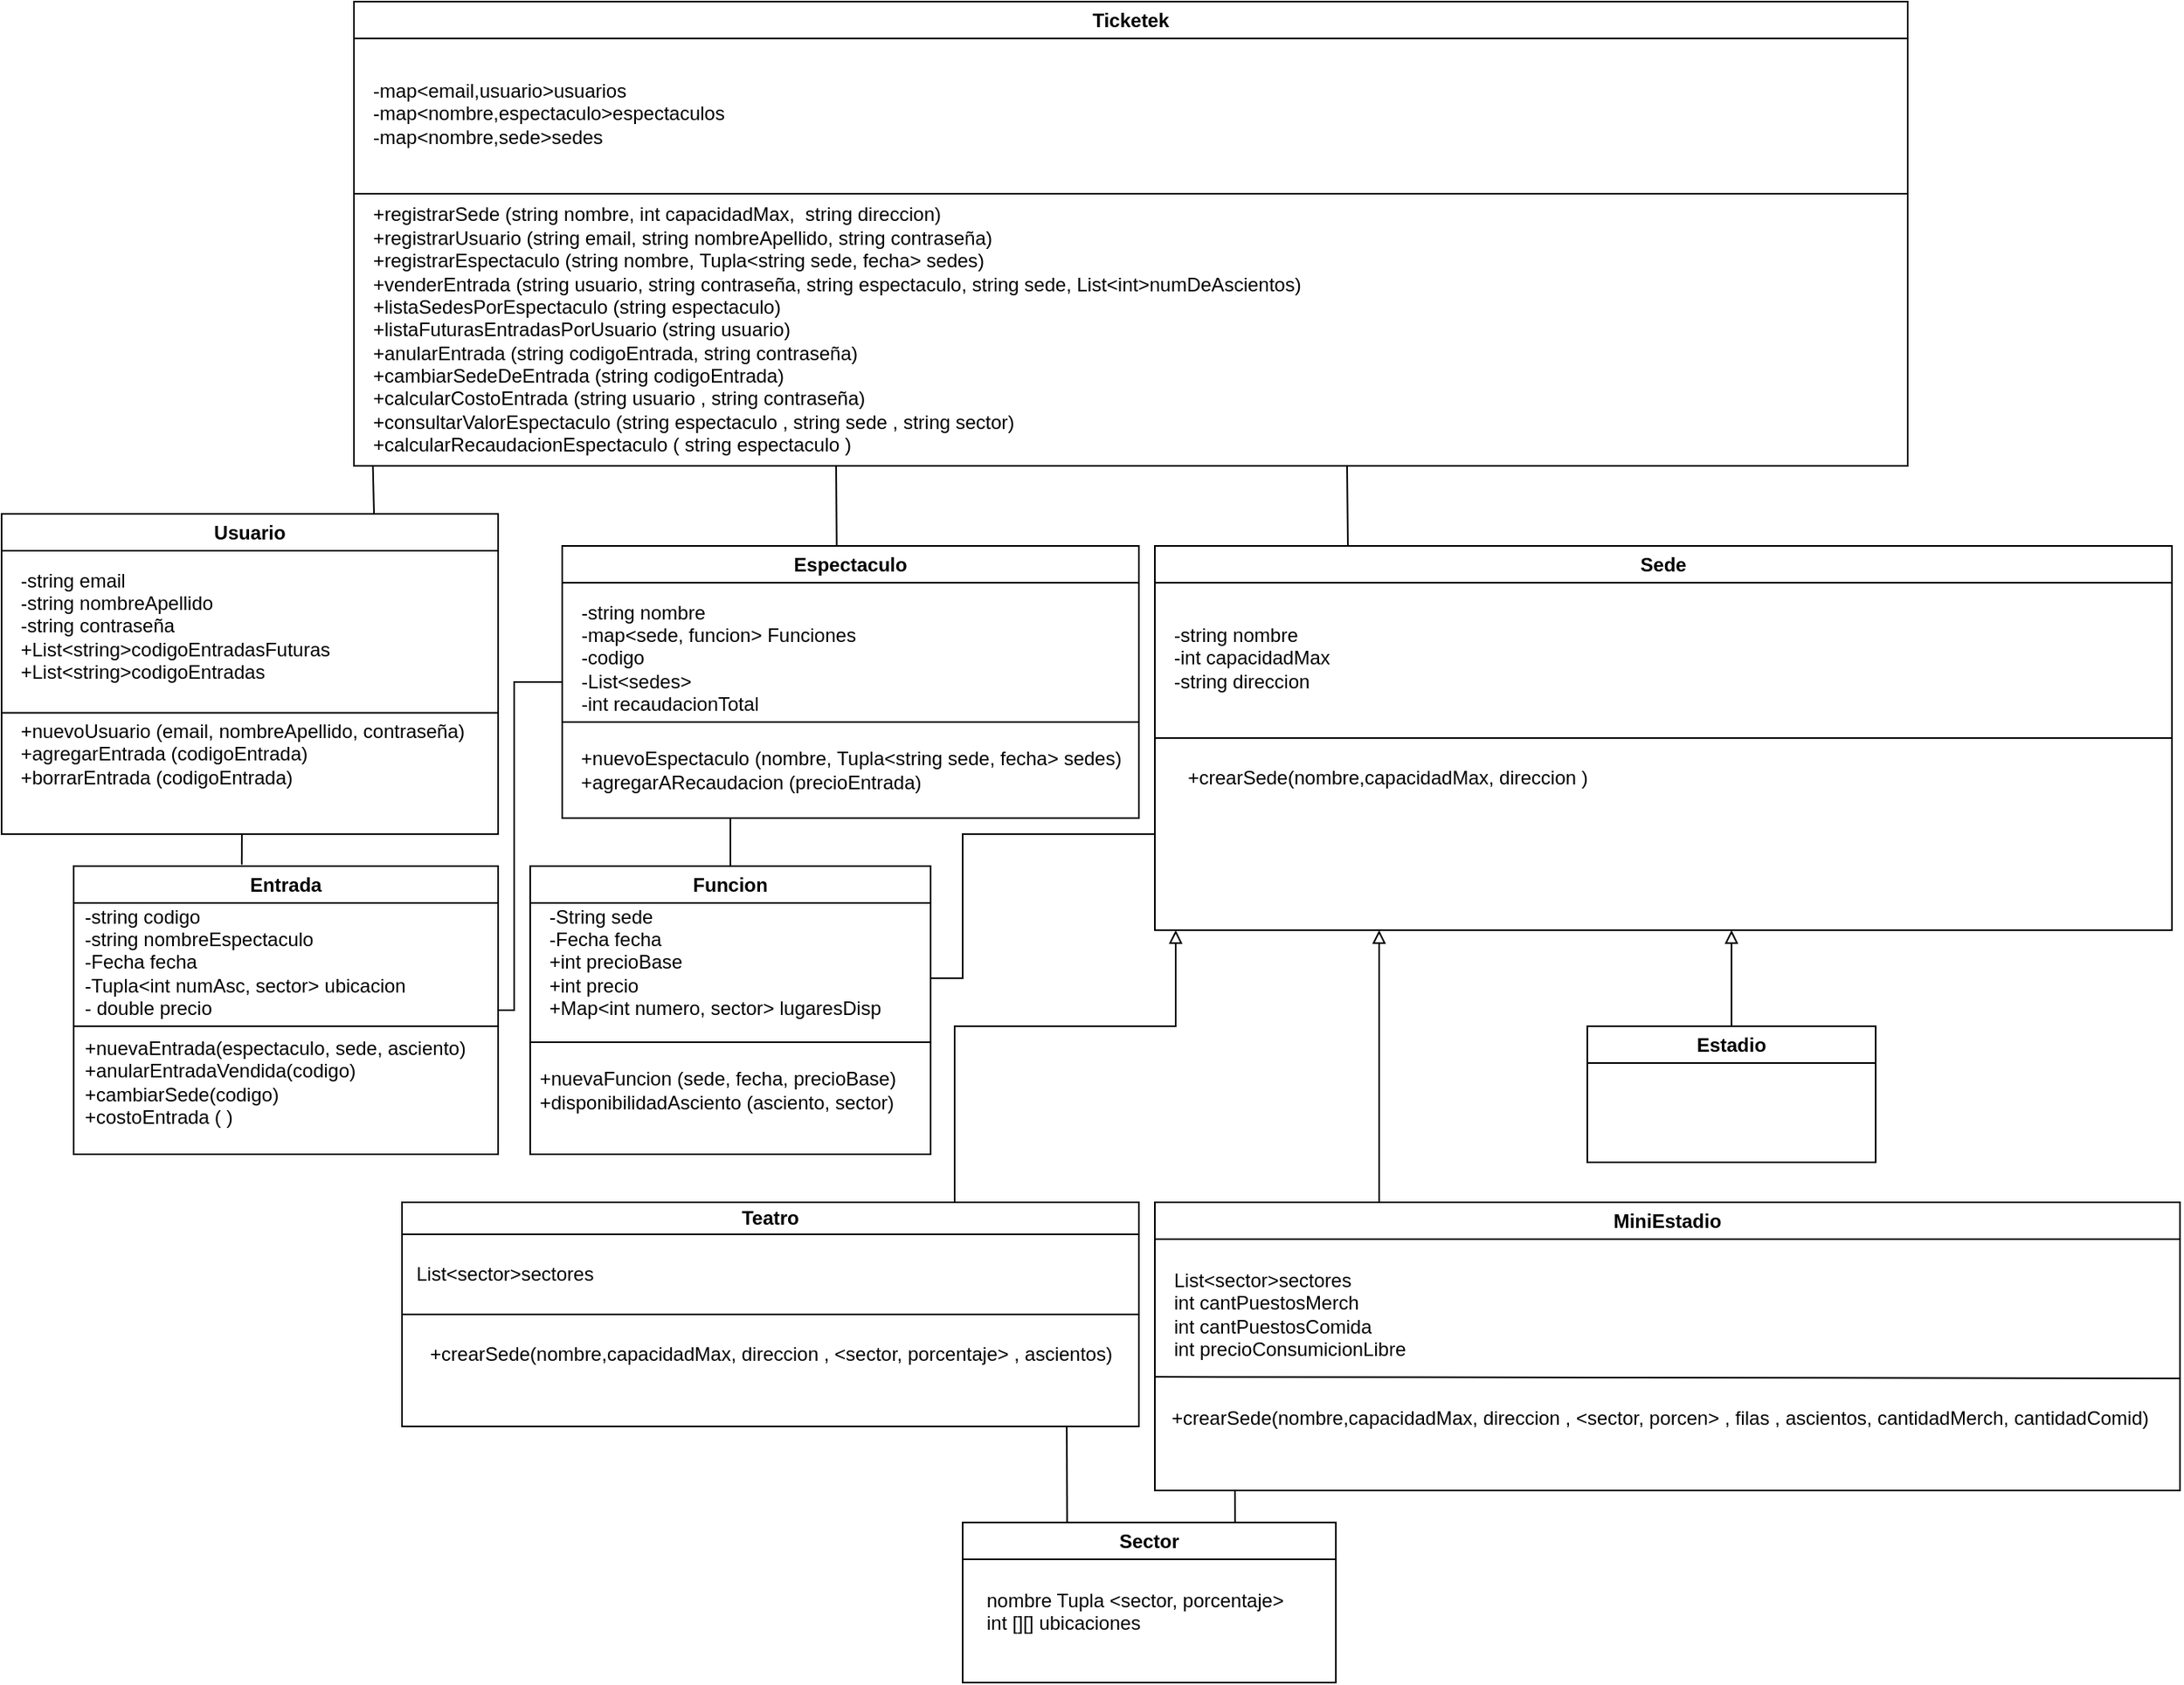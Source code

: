 <mxfile version="26.2.14">
  <diagram name="Página-1" id="BGD62SCd4SlIzhXcsPhD">
    <mxGraphModel dx="2727" dy="1893" grid="1" gridSize="10" guides="1" tooltips="1" connect="1" arrows="1" fold="1" page="1" pageScale="1" pageWidth="827" pageHeight="1169" background="#FFFFFF" math="0" shadow="0">
      <root>
        <mxCell id="0" />
        <mxCell id="1" parent="0" />
        <mxCell id="c-k_OdhlWmI5xw33POUm-2" value="Usuario" style="swimlane;whiteSpace=wrap;html=1;fillStyle=auto;rounded=0;glass=0;shadow=0;swimlaneLine=1;fontSize=12;" parent="1" vertex="1">
          <mxGeometry x="-170" y="-840" width="310" height="200" as="geometry" />
        </mxCell>
        <mxCell id="c-k_OdhlWmI5xw33POUm-3" value="&lt;font&gt;-string email&lt;/font&gt;&lt;div&gt;&lt;font&gt;-string nombreApellido&lt;/font&gt;&lt;/div&gt;&lt;div&gt;&lt;font&gt;&lt;span style=&quot;background-color: transparent; color: light-dark(rgb(0, 0, 0), rgb(255, 255, 255));&quot;&gt;-string&amp;nbsp;&lt;/span&gt;contraseña&lt;/font&gt;&lt;/div&gt;&lt;div&gt;&lt;span style=&quot;background-color: transparent; color: light-dark(rgb(0, 0, 0), rgb(255, 255, 255));&quot;&gt;+List&lt;/span&gt;&lt;span style=&quot;background-color: transparent; color: light-dark(rgb(0, 0, 0), rgb(255, 255, 255));&quot;&gt;&amp;lt;string&lt;/span&gt;&lt;span style=&quot;background-color: transparent; color: light-dark(rgb(0, 0, 0), rgb(255, 255, 255));&quot;&gt;&amp;gt;codigoEntradasFuturas&lt;/span&gt;&lt;/div&gt;&lt;div&gt;&lt;font&gt;+List&lt;span style=&quot;color: light-dark(rgb(0, 0, 0), rgb(255, 255, 255)); background-color: transparent;&quot;&gt;&amp;lt;&lt;/span&gt;string&lt;span style=&quot;color: light-dark(rgb(0, 0, 0), rgb(255, 255, 255)); background-color: transparent;&quot;&gt;&amp;gt;codigoEntradas&lt;/span&gt;&lt;span style=&quot;color: light-dark(rgb(0, 0, 0), rgb(255, 255, 255)); background-color: transparent;&quot;&gt;&lt;/span&gt;&lt;/font&gt;&lt;/div&gt;" style="text;html=1;align=left;verticalAlign=middle;resizable=0;points=[];autosize=1;strokeColor=none;fillColor=none;fontSize=12;" parent="c-k_OdhlWmI5xw33POUm-2" vertex="1">
          <mxGeometry x="10" y="25" width="220" height="90" as="geometry" />
        </mxCell>
        <mxCell id="gz3MEblSSOQ2FDono_MR-8" value="" style="endArrow=none;html=1;rounded=0;fontSize=12;" parent="c-k_OdhlWmI5xw33POUm-2" edge="1">
          <mxGeometry width="50" height="50" relative="1" as="geometry">
            <mxPoint y="124.31" as="sourcePoint" />
            <mxPoint x="310" y="124.31" as="targetPoint" />
          </mxGeometry>
        </mxCell>
        <mxCell id="gz3MEblSSOQ2FDono_MR-6" value="&lt;span&gt;+nuevoUsuario (email, nombreApellido, contraseña)&lt;/span&gt;&lt;div&gt;&lt;span&gt;+agregarEntrada (codigoEntrada)&lt;/span&gt;&lt;/div&gt;&lt;div&gt;+borrarEntrada (codigoEntrada)&lt;span&gt;&lt;/span&gt;&lt;/div&gt;" style="text;html=1;align=left;verticalAlign=middle;resizable=0;points=[];autosize=1;strokeColor=none;fillColor=none;fontSize=12;" parent="c-k_OdhlWmI5xw33POUm-2" vertex="1">
          <mxGeometry x="10" y="120" width="300" height="60" as="geometry" />
        </mxCell>
        <mxCell id="c-k_OdhlWmI5xw33POUm-10" value="Ticketek" style="swimlane;whiteSpace=wrap;html=1;fillStyle=auto;rounded=0;glass=0;shadow=0;swimlaneLine=1;fontSize=12;" parent="1" vertex="1">
          <mxGeometry x="50" y="-1160" width="970" height="290" as="geometry" />
        </mxCell>
        <mxCell id="c-k_OdhlWmI5xw33POUm-11" value="&lt;div&gt;&lt;span&gt;-map&amp;lt;email,usuario&amp;gt;usuarios&lt;/span&gt;&lt;/div&gt;&lt;div&gt;&lt;span&gt;-map&amp;lt;nombre,espectaculo&amp;gt;espectaculos&lt;/span&gt;&lt;/div&gt;&lt;div&gt;&lt;span&gt;-map&amp;lt;nombre,sede&amp;gt;sedes&lt;/span&gt;&lt;/div&gt;" style="text;html=1;align=left;verticalAlign=middle;resizable=0;points=[];autosize=1;strokeColor=none;fillColor=none;fontSize=12;" parent="c-k_OdhlWmI5xw33POUm-10" vertex="1">
          <mxGeometry x="10" y="40" width="240" height="60" as="geometry" />
        </mxCell>
        <mxCell id="c-k_OdhlWmI5xw33POUm-60" value="" style="endArrow=none;html=1;rounded=0;exitX=0;exitY=0.5;exitDx=0;exitDy=0;fontSize=12;" parent="c-k_OdhlWmI5xw33POUm-10" edge="1">
          <mxGeometry width="50" height="50" relative="1" as="geometry">
            <mxPoint y="120" as="sourcePoint" />
            <mxPoint x="970" y="120" as="targetPoint" />
          </mxGeometry>
        </mxCell>
        <mxCell id="c-k_OdhlWmI5xw33POUm-61" value="&lt;font&gt;+registrarSede (string nombre, int capacidadMax,&amp;nbsp; string direccion)&lt;/font&gt;&lt;div&gt;&lt;font&gt;+registrarUsuario (string email, string nombreApellido, string contraseña)&lt;/font&gt;&lt;/div&gt;&lt;div&gt;&lt;font&gt;+registrarEspectaculo (string nombre,&amp;nbsp;Tupla&lt;span style=&quot;color: light-dark(rgb(0, 0, 0), rgb(255, 255, 255)); background-color: transparent;&quot;&gt;&amp;lt;string sede, fecha&lt;/span&gt;&lt;span style=&quot;color: light-dark(rgb(0, 0, 0), rgb(255, 255, 255)); background-color: transparent;&quot;&gt;&amp;gt; sedes&lt;/span&gt;)&lt;/font&gt;&lt;/div&gt;&lt;div&gt;&lt;font&gt;+venderEntrada (string usuario, string contraseña, string espectaculo, string sede, List&lt;/font&gt;&lt;span style=&quot;background-color: transparent; color: light-dark(rgb(0, 0, 0), rgb(255, 255, 255));&quot;&gt;&amp;lt;int&lt;/span&gt;&lt;span style=&quot;background-color: transparent; color: light-dark(rgb(0, 0, 0), rgb(255, 255, 255));&quot;&gt;&amp;gt;&lt;/span&gt;&lt;span style=&quot;background-color: transparent; color: light-dark(rgb(0, 0, 0), rgb(255, 255, 255));&quot;&gt;numDeAscientos)&lt;/span&gt;&lt;/div&gt;&lt;div&gt;&lt;span style=&quot;background-color: transparent; color: light-dark(rgb(0, 0, 0), rgb(255, 255, 255));&quot;&gt;+listaSedesPorEspectaculo (string espectaculo)&lt;/span&gt;&lt;/div&gt;&lt;div&gt;&lt;span style=&quot;background-color: transparent; color: light-dark(rgb(0, 0, 0), rgb(255, 255, 255));&quot;&gt;+listaFuturasEntradasPorUsuario (string usuario)&lt;/span&gt;&lt;/div&gt;&lt;div&gt;&lt;font&gt;+anularEntrada (string codigoEntrada, string contraseña)&lt;/font&gt;&lt;/div&gt;&lt;div&gt;&lt;font&gt;+cambiarSedeDeEntrada (string codigoEntrada)&lt;/font&gt;&lt;/div&gt;&lt;div&gt;&lt;font&gt;+calcularCostoEntrada (string usuario , string contraseña)&lt;/font&gt;&lt;/div&gt;&lt;div&gt;&lt;font&gt;+consultarValorEspectaculo (string espectaculo , string sede , string sector)&lt;/font&gt;&lt;/div&gt;&lt;div&gt;&lt;font&gt;+calcularRecaudacionEspectaculo ( string espectaculo )&lt;/font&gt;&lt;/div&gt;" style="text;html=1;align=left;verticalAlign=middle;resizable=0;points=[];autosize=1;strokeColor=none;fillColor=none;fontSize=12;" parent="c-k_OdhlWmI5xw33POUm-10" vertex="1">
          <mxGeometry x="10" y="120" width="600" height="170" as="geometry" />
        </mxCell>
        <mxCell id="c-k_OdhlWmI5xw33POUm-12" value="Sede" style="swimlane;whiteSpace=wrap;html=1;fillStyle=auto;rounded=0;glass=0;shadow=0;swimlaneLine=1;startSize=23;fontSize=12;" parent="1" vertex="1">
          <mxGeometry x="550" y="-820" width="635" height="240" as="geometry" />
        </mxCell>
        <mxCell id="c-k_OdhlWmI5xw33POUm-13" value="&lt;div&gt;&lt;span&gt;-string nombre&lt;/span&gt;&lt;/div&gt;&lt;div&gt;&lt;span&gt;-int capacidadMax&lt;/span&gt;&lt;/div&gt;&lt;div&gt;&lt;span&gt;-string direccion&lt;/span&gt;&lt;/div&gt;" style="text;html=1;align=left;verticalAlign=middle;resizable=0;points=[];autosize=1;strokeColor=none;fillColor=none;fontSize=12;" parent="c-k_OdhlWmI5xw33POUm-12" vertex="1">
          <mxGeometry x="10" y="40" width="120" height="60" as="geometry" />
        </mxCell>
        <mxCell id="gz3MEblSSOQ2FDono_MR-2" value="&lt;div style=&quot;text-align: left;&quot;&gt;&lt;span style=&quot;background-color: transparent; color: light-dark(rgb(0, 0, 0), rgb(255, 255, 255));&quot;&gt;+crearSede(&lt;/span&gt;&lt;span style=&quot;background-color: transparent; color: light-dark(rgb(0, 0, 0), rgb(255, 255, 255));&quot;&gt;nombre,capacidadMax, direccion &lt;/span&gt;&lt;span style=&quot;background-color: transparent; color: light-dark(rgb(0, 0, 0), rgb(255, 255, 255)); text-align: left;&quot;&gt;)&lt;/span&gt;&lt;/div&gt;" style="text;html=1;align=center;verticalAlign=middle;resizable=0;points=[];autosize=1;strokeColor=none;fillColor=none;fontSize=12;" parent="c-k_OdhlWmI5xw33POUm-12" vertex="1">
          <mxGeometry x="10" y="130" width="270" height="30" as="geometry" />
        </mxCell>
        <mxCell id="c-k_OdhlWmI5xw33POUm-14" value="Teatro" style="swimlane;whiteSpace=wrap;html=1;fillStyle=auto;rounded=0;glass=0;shadow=0;swimlaneLine=1;startSize=20;fontSize=12;" parent="1" vertex="1">
          <mxGeometry x="80" y="-410" width="460" height="140" as="geometry">
            <mxRectangle x="750" y="290" width="70" height="30" as="alternateBounds" />
          </mxGeometry>
        </mxCell>
        <mxCell id="c-k_OdhlWmI5xw33POUm-15" value="&lt;span style=&quot;color: light-dark(rgb(0, 0, 0), rgb(255, 255, 255)); background-color: transparent;&quot;&gt;List&amp;lt;sector&lt;/span&gt;&lt;span style=&quot;color: light-dark(rgb(0, 0, 0), rgb(255, 255, 255)); background-color: transparent;&quot;&gt;&amp;gt;&lt;/span&gt;&lt;span style=&quot;color: light-dark(rgb(0, 0, 0), rgb(255, 255, 255)); background-color: transparent;&quot;&gt;sectores&lt;/span&gt;" style="text;html=1;align=left;verticalAlign=middle;resizable=0;points=[];autosize=1;strokeColor=none;fillColor=none;fontSize=12;" parent="c-k_OdhlWmI5xw33POUm-14" vertex="1">
          <mxGeometry x="7" y="30" width="130" height="30" as="geometry" />
        </mxCell>
        <mxCell id="gz3MEblSSOQ2FDono_MR-12" value="+crearSede(&lt;span style=&quot;text-align: left;&quot;&gt;nombre,capacidadMax, direccion ,&amp;nbsp;&lt;/span&gt;&lt;span style=&quot;color: light-dark(rgb(0, 0, 0), rgb(255, 255, 255)); background-color: transparent; text-align: left;&quot;&gt;&amp;lt;sector, porcentaje&lt;/span&gt;&lt;span style=&quot;color: light-dark(rgb(0, 0, 0), rgb(255, 255, 255)); background-color: transparent; text-align: left;&quot;&gt;&amp;gt;&lt;/span&gt;&lt;span style=&quot;text-align: left;&quot;&gt;&amp;nbsp;, ascientos)&lt;/span&gt;" style="text;html=1;align=center;verticalAlign=middle;resizable=0;points=[];autosize=1;strokeColor=none;fillColor=none;fontSize=12;" parent="c-k_OdhlWmI5xw33POUm-14" vertex="1">
          <mxGeometry x="5" y="80" width="450" height="30" as="geometry" />
        </mxCell>
        <mxCell id="c-k_OdhlWmI5xw33POUm-16" value="Estadio" style="swimlane;whiteSpace=wrap;html=1;fillStyle=auto;rounded=0;glass=0;shadow=0;swimlaneLine=1;startSize=23;fontSize=12;" parent="1" vertex="1">
          <mxGeometry x="820" y="-520" width="180" height="85" as="geometry" />
        </mxCell>
        <mxCell id="c-k_OdhlWmI5xw33POUm-17" value="&lt;div&gt;&lt;br&gt;&lt;/div&gt;" style="text;html=1;align=left;verticalAlign=middle;resizable=0;points=[];autosize=1;strokeColor=none;fillColor=none;fontSize=12;" parent="c-k_OdhlWmI5xw33POUm-16" vertex="1">
          <mxGeometry x="10" y="55" width="20" height="30" as="geometry" />
        </mxCell>
        <mxCell id="c-k_OdhlWmI5xw33POUm-19" value="MiniEstadio" style="swimlane;whiteSpace=wrap;html=1;fillStyle=auto;rounded=0;glass=0;shadow=0;swimlaneLine=1;startSize=23;fontSize=12;" parent="1" vertex="1">
          <mxGeometry x="550" y="-410" width="640" height="180" as="geometry" />
        </mxCell>
        <mxCell id="c-k_OdhlWmI5xw33POUm-20" value="&lt;div&gt;&lt;span style=&quot;background-color: transparent; color: light-dark(rgb(0, 0, 0), rgb(255, 255, 255));&quot;&gt;List&amp;lt;sector&lt;/span&gt;&lt;span style=&quot;background-color: transparent; color: light-dark(rgb(0, 0, 0), rgb(255, 255, 255));&quot;&gt;&amp;gt;&lt;/span&gt;&lt;span style=&quot;background-color: transparent; color: light-dark(rgb(0, 0, 0), rgb(255, 255, 255));&quot;&gt;sectores&lt;/span&gt;&lt;/div&gt;&lt;div&gt;&lt;span&gt;int cantPuestosMerch&lt;/span&gt;&lt;/div&gt;&lt;div&gt;&lt;span&gt;int cantPuestosComida&lt;/span&gt;&lt;/div&gt;&lt;div&gt;&lt;span&gt;int precioConsumicionLibre&lt;/span&gt;&lt;/div&gt;" style="text;html=1;align=left;verticalAlign=middle;resizable=0;points=[];autosize=1;strokeColor=none;fillColor=none;fontSize=12;" parent="c-k_OdhlWmI5xw33POUm-19" vertex="1">
          <mxGeometry x="10" y="35" width="170" height="70" as="geometry" />
        </mxCell>
        <mxCell id="gz3MEblSSOQ2FDono_MR-9" value="+crearSede(&lt;span style=&quot;text-align: left;&quot;&gt;nombre,capacidadMax, direccion ,&amp;nbsp;&lt;/span&gt;&lt;span style=&quot;color: light-dark(rgb(0, 0, 0), rgb(255, 255, 255)); background-color: transparent; text-align: left;&quot;&gt;&amp;lt;sector, porcen&lt;/span&gt;&lt;span style=&quot;color: light-dark(rgb(0, 0, 0), rgb(255, 255, 255)); background-color: transparent; text-align: left;&quot;&gt;&amp;gt;&lt;/span&gt;&lt;span style=&quot;text-align: left;&quot;&gt;&amp;nbsp;, filas , ascientos, cantidadMerch, cantidadComid)&lt;/span&gt;" style="text;html=1;align=center;verticalAlign=middle;resizable=0;points=[];autosize=1;strokeColor=none;fillColor=none;fontSize=12;" parent="c-k_OdhlWmI5xw33POUm-19" vertex="1">
          <mxGeometry y="120" width="630" height="30" as="geometry" />
        </mxCell>
        <mxCell id="gz3MEblSSOQ2FDono_MR-19" value="" style="endArrow=none;html=1;rounded=0;exitX=0;exitY=0.5;exitDx=0;exitDy=0;fontSize=12;" parent="c-k_OdhlWmI5xw33POUm-19" edge="1">
          <mxGeometry width="50" height="50" relative="1" as="geometry">
            <mxPoint y="109" as="sourcePoint" />
            <mxPoint x="640" y="110" as="targetPoint" />
          </mxGeometry>
        </mxCell>
        <mxCell id="c-k_OdhlWmI5xw33POUm-22" value="" style="endArrow=block;html=1;rounded=0;exitX=0.75;exitY=0;exitDx=0;exitDy=0;endFill=0;fontSize=12;" parent="1" source="c-k_OdhlWmI5xw33POUm-14" edge="1">
          <mxGeometry width="50" height="50" relative="1" as="geometry">
            <mxPoint x="547.5" y="-370" as="sourcePoint" />
            <mxPoint x="563" y="-580" as="targetPoint" />
            <Array as="points">
              <mxPoint x="425" y="-520" />
              <mxPoint x="563" y="-520" />
            </Array>
          </mxGeometry>
        </mxCell>
        <mxCell id="c-k_OdhlWmI5xw33POUm-24" value="Sector" style="swimlane;whiteSpace=wrap;html=1;fontSize=12;" parent="1" vertex="1">
          <mxGeometry x="430" y="-210" width="233" height="100" as="geometry" />
        </mxCell>
        <mxCell id="c-k_OdhlWmI5xw33POUm-54" value="&lt;div&gt;nombre Tupla&amp;nbsp;&lt;span style=&quot;background-color: transparent; color: light-dark(rgb(0, 0, 0), rgb(255, 255, 255));&quot;&gt;&amp;lt;sector, porcentaje&lt;/span&gt;&lt;span style=&quot;background-color: transparent; color: light-dark(rgb(0, 0, 0), rgb(255, 255, 255));&quot;&gt;&amp;gt;&lt;/span&gt;&lt;/div&gt;&lt;div&gt;int []&lt;span style=&quot;background-color: transparent; color: light-dark(rgb(0, 0, 0), rgb(255, 255, 255));&quot;&gt;[] ubicaciones&lt;/span&gt;&lt;/div&gt;&lt;div&gt;&lt;br&gt;&lt;/div&gt;" style="text;html=1;align=left;verticalAlign=middle;resizable=0;points=[];autosize=1;strokeColor=none;fillColor=none;fontSize=12;" parent="c-k_OdhlWmI5xw33POUm-24" vertex="1">
          <mxGeometry x="13" y="33" width="210" height="60" as="geometry" />
        </mxCell>
        <mxCell id="c-k_OdhlWmI5xw33POUm-34" value="" style="endArrow=none;html=1;rounded=0;exitX=0.28;exitY=-0.003;exitDx=0;exitDy=0;exitPerimeter=0;fontSize=12;" parent="1" source="c-k_OdhlWmI5xw33POUm-24" edge="1">
          <mxGeometry width="50" height="50" relative="1" as="geometry">
            <mxPoint x="613.298" y="-149.7" as="sourcePoint" />
            <mxPoint x="495" y="-270" as="targetPoint" />
          </mxGeometry>
        </mxCell>
        <mxCell id="c-k_OdhlWmI5xw33POUm-35" value="Entrada" style="swimlane;whiteSpace=wrap;html=1;fillStyle=auto;rounded=0;glass=0;shadow=0;swimlaneLine=1;fontSize=12;" parent="1" vertex="1">
          <mxGeometry x="-125" y="-620" width="265" height="180" as="geometry" />
        </mxCell>
        <mxCell id="c-k_OdhlWmI5xw33POUm-36" value="&lt;div&gt;&lt;span&gt;-string codigo&lt;/span&gt;&lt;/div&gt;&lt;div&gt;&lt;span&gt;-string nombreEspectaculo&lt;/span&gt;&lt;/div&gt;&lt;div&gt;&lt;span&gt;-Fecha fecha&lt;/span&gt;&lt;/div&gt;&lt;div&gt;&lt;span&gt;-Tupla&lt;/span&gt;&lt;span style=&quot;background-color: transparent; color: light-dark(rgb(0, 0, 0), rgb(255, 255, 255));&quot;&gt;&amp;lt;int numAsc, sector&lt;/span&gt;&lt;span style=&quot;background-color: transparent; color: light-dark(rgb(0, 0, 0), rgb(255, 255, 255));&quot;&gt;&amp;gt;&lt;/span&gt;&lt;span style=&quot;background-color: transparent; color: light-dark(rgb(0, 0, 0), rgb(255, 255, 255));&quot;&gt;&amp;nbsp;ubicacion&lt;/span&gt;&lt;/div&gt;&lt;div&gt;&lt;span style=&quot;background-color: transparent; color: light-dark(rgb(0, 0, 0), rgb(255, 255, 255));&quot;&gt;- double precio&lt;/span&gt;&lt;/div&gt;" style="text;html=1;align=left;verticalAlign=middle;resizable=0;points=[];autosize=1;strokeColor=none;fillColor=none;fontSize=12;" parent="c-k_OdhlWmI5xw33POUm-35" vertex="1">
          <mxGeometry x="5" y="15" width="220" height="90" as="geometry" />
        </mxCell>
        <mxCell id="gz3MEblSSOQ2FDono_MR-26" value="" style="endArrow=none;html=1;rounded=0;fontSize=12;" parent="c-k_OdhlWmI5xw33POUm-35" edge="1">
          <mxGeometry width="50" height="50" relative="1" as="geometry">
            <mxPoint y="100" as="sourcePoint" />
            <mxPoint x="265" y="100" as="targetPoint" />
          </mxGeometry>
        </mxCell>
        <mxCell id="gz3MEblSSOQ2FDono_MR-27" value="+nuevaEntrada(espectaculo, sede, asciento)&lt;div&gt;+anularEntradaVendida(codigo)&lt;/div&gt;&lt;div&gt;+cambiarSede(codigo)&lt;/div&gt;&lt;div&gt;+costoEntrada ( )&lt;/div&gt;" style="text;html=1;align=left;verticalAlign=middle;resizable=0;points=[];autosize=1;strokeColor=none;fillColor=none;fontSize=12;" parent="c-k_OdhlWmI5xw33POUm-35" vertex="1">
          <mxGeometry x="5" y="100" width="260" height="70" as="geometry" />
        </mxCell>
        <mxCell id="c-k_OdhlWmI5xw33POUm-37" value="" style="endArrow=none;html=1;rounded=0;exitX=0.396;exitY=-0.005;exitDx=0;exitDy=0;exitPerimeter=0;fontSize=12;" parent="1" source="c-k_OdhlWmI5xw33POUm-35" edge="1">
          <mxGeometry width="50" height="50" relative="1" as="geometry">
            <mxPoint x="-15" y="-440" as="sourcePoint" />
            <mxPoint x="-20" y="-640" as="targetPoint" />
          </mxGeometry>
        </mxCell>
        <mxCell id="c-k_OdhlWmI5xw33POUm-38" value="Espectaculo" style="swimlane;whiteSpace=wrap;html=1;fillStyle=auto;rounded=0;glass=0;shadow=0;swimlaneLine=1;fontSize=12;" parent="1" vertex="1">
          <mxGeometry x="180" y="-820" width="360" height="170" as="geometry" />
        </mxCell>
        <mxCell id="c-k_OdhlWmI5xw33POUm-39" value="&lt;div&gt;&lt;span&gt;-string nombre&lt;/span&gt;&lt;/div&gt;&lt;div&gt;&lt;span style=&quot;color: light-dark(rgb(0, 0, 0), rgb(255, 255, 255)); background-color: transparent;&quot;&gt;-map&amp;lt;sede, funcion&lt;/span&gt;&lt;span style=&quot;color: light-dark(rgb(0, 0, 0), rgb(255, 255, 255)); background-color: transparent;&quot;&gt;&amp;gt; Funciones&lt;/span&gt;&lt;/div&gt;&lt;div&gt;&lt;span&gt;-codigo&lt;/span&gt;&lt;/div&gt;&lt;div&gt;&lt;span&gt;-List&lt;/span&gt;&lt;span style=&quot;background-color: transparent; color: light-dark(rgb(0, 0, 0), rgb(255, 255, 255));&quot;&gt;&amp;lt;sedes&lt;/span&gt;&lt;span style=&quot;background-color: transparent; color: light-dark(rgb(0, 0, 0), rgb(255, 255, 255));&quot;&gt;&amp;gt;&lt;/span&gt;&lt;/div&gt;&lt;div&gt;-int recaudacionTotal&lt;/div&gt;" style="text;html=1;align=left;verticalAlign=middle;resizable=0;points=[];autosize=1;strokeColor=none;fillColor=none;fontSize=12;" parent="c-k_OdhlWmI5xw33POUm-38" vertex="1">
          <mxGeometry x="10" y="25" width="190" height="90" as="geometry" />
        </mxCell>
        <mxCell id="gz3MEblSSOQ2FDono_MR-21" value="+nuevoEspectaculo (&lt;span style=&quot;text-align: left;&quot;&gt;nombre,&amp;nbsp;Tupla&lt;/span&gt;&lt;span style=&quot;color: light-dark(rgb(0, 0, 0), rgb(255, 255, 255)); text-align: left; background-color: transparent;&quot;&gt;&amp;lt;string sede, fecha&lt;/span&gt;&lt;span style=&quot;color: light-dark(rgb(0, 0, 0), rgb(255, 255, 255)); text-align: left; background-color: transparent;&quot;&gt;&amp;gt; sedes)&lt;/span&gt;&lt;div style=&quot;text-align: left;&quot;&gt;&lt;span style=&quot;color: light-dark(rgb(0, 0, 0), rgb(255, 255, 255)); background-color: transparent;&quot;&gt;+agregarARecaudacion (precioEntrada)&lt;/span&gt;&lt;/div&gt;" style="text;html=1;align=center;verticalAlign=middle;resizable=0;points=[];autosize=1;strokeColor=none;fillColor=none;fontSize=12;" parent="c-k_OdhlWmI5xw33POUm-38" vertex="1">
          <mxGeometry y="120" width="360" height="40" as="geometry" />
        </mxCell>
        <mxCell id="c-k_OdhlWmI5xw33POUm-40" value="Funcion" style="swimlane;whiteSpace=wrap;html=1;fillStyle=auto;rounded=0;glass=0;shadow=0;swimlaneLine=1;fontSize=12;" parent="1" vertex="1">
          <mxGeometry x="160" y="-620" width="250" height="180" as="geometry" />
        </mxCell>
        <mxCell id="c-k_OdhlWmI5xw33POUm-41" value="&lt;div&gt;&lt;span style=&quot;background-color: transparent; color: light-dark(rgb(0, 0, 0), rgb(255, 255, 255));&quot;&gt;-String sede&lt;/span&gt;&lt;/div&gt;&lt;div&gt;&lt;span style=&quot;background-color: transparent; color: light-dark(rgb(0, 0, 0), rgb(255, 255, 255));&quot;&gt;-Fecha fecha&lt;/span&gt;&lt;/div&gt;&lt;div&gt;&lt;span style=&quot;background-color: transparent; color: light-dark(rgb(0, 0, 0), rgb(255, 255, 255));&quot;&gt;+int precioBase&lt;/span&gt;&lt;/div&gt;&lt;div&gt;&lt;span style=&quot;background-color: transparent; color: light-dark(rgb(0, 0, 0), rgb(255, 255, 255));&quot;&gt;+int precio&lt;/span&gt;&lt;/div&gt;&lt;div&gt;&lt;span style=&quot;color: light-dark(rgb(0, 0, 0), rgb(255, 255, 255)); background-color: transparent;&quot;&gt;+Map&amp;lt;int numero, sector&lt;/span&gt;&lt;span style=&quot;color: light-dark(rgb(0, 0, 0), rgb(255, 255, 255)); background-color: transparent;&quot;&gt;&amp;gt; lugaresDisp&lt;/span&gt;&lt;/div&gt;" style="text;html=1;align=left;verticalAlign=middle;resizable=0;points=[];autosize=1;strokeColor=none;fillColor=none;fontSize=12;" parent="c-k_OdhlWmI5xw33POUm-40" vertex="1">
          <mxGeometry x="10" y="15" width="230" height="90" as="geometry" />
        </mxCell>
        <mxCell id="gz3MEblSSOQ2FDono_MR-23" value="+nuevaFuncion (sede, fecha, precioBase)&lt;div&gt;+disponibilidadAsciento (asciento, sector)&lt;/div&gt;" style="text;html=1;align=left;verticalAlign=middle;resizable=0;points=[];autosize=1;strokeColor=none;fillColor=none;fontSize=12;" parent="c-k_OdhlWmI5xw33POUm-40" vertex="1">
          <mxGeometry x="4" y="120" width="250" height="40" as="geometry" />
        </mxCell>
        <mxCell id="gz3MEblSSOQ2FDono_MR-22" value="" style="endArrow=none;html=1;rounded=0;fontSize=12;" parent="c-k_OdhlWmI5xw33POUm-40" edge="1">
          <mxGeometry width="50" height="50" relative="1" as="geometry">
            <mxPoint y="110" as="sourcePoint" />
            <mxPoint x="250" y="110" as="targetPoint" />
          </mxGeometry>
        </mxCell>
        <mxCell id="c-k_OdhlWmI5xw33POUm-43" value="" style="endArrow=none;html=1;rounded=0;entryX=0.5;entryY=0;entryDx=0;entryDy=0;fontSize=12;" parent="1" target="c-k_OdhlWmI5xw33POUm-40" edge="1">
          <mxGeometry width="50" height="50" relative="1" as="geometry">
            <mxPoint x="285" y="-650" as="sourcePoint" />
            <mxPoint x="30" y="-470" as="targetPoint" />
          </mxGeometry>
        </mxCell>
        <mxCell id="c-k_OdhlWmI5xw33POUm-53" value="" style="endArrow=none;html=1;rounded=0;fontSize=12;" parent="1" edge="1">
          <mxGeometry width="50" height="50" relative="1" as="geometry">
            <mxPoint x="410" y="-550" as="sourcePoint" />
            <mxPoint x="550" y="-640" as="targetPoint" />
            <Array as="points">
              <mxPoint x="430" y="-550" />
              <mxPoint x="430" y="-640" />
            </Array>
          </mxGeometry>
        </mxCell>
        <mxCell id="c-k_OdhlWmI5xw33POUm-59" value="" style="endArrow=none;html=1;rounded=0;exitX=0.73;exitY=0;exitDx=0;exitDy=0;exitPerimeter=0;fontSize=12;" parent="1" source="c-k_OdhlWmI5xw33POUm-24" edge="1">
          <mxGeometry width="50" height="50" relative="1" as="geometry">
            <mxPoint x="710" y="-150" as="sourcePoint" />
            <mxPoint x="600" y="-230" as="targetPoint" />
          </mxGeometry>
        </mxCell>
        <mxCell id="gz3MEblSSOQ2FDono_MR-1" value="" style="endArrow=none;html=1;rounded=0;entryX=1;entryY=0.5;entryDx=0;entryDy=0;exitX=0;exitY=0.5;exitDx=0;exitDy=0;fontSize=12;" parent="1" source="c-k_OdhlWmI5xw33POUm-12" target="c-k_OdhlWmI5xw33POUm-12" edge="1">
          <mxGeometry width="50" height="50" relative="1" as="geometry">
            <mxPoint x="430" y="-690" as="sourcePoint" />
            <mxPoint x="480" y="-740" as="targetPoint" />
          </mxGeometry>
        </mxCell>
        <mxCell id="gz3MEblSSOQ2FDono_MR-3" value="" style="endArrow=none;html=1;rounded=0;exitX=0.476;exitY=-0.001;exitDx=0;exitDy=0;exitPerimeter=0;fontSize=12;" parent="1" source="c-k_OdhlWmI5xw33POUm-38" edge="1">
          <mxGeometry width="50" height="50" relative="1" as="geometry">
            <mxPoint x="401" y="-820" as="sourcePoint" />
            <mxPoint x="351" y="-870" as="targetPoint" />
          </mxGeometry>
        </mxCell>
        <mxCell id="gz3MEblSSOQ2FDono_MR-4" value="" style="endArrow=none;html=1;rounded=0;exitX=0.45;exitY=-0.002;exitDx=0;exitDy=0;exitPerimeter=0;fontSize=12;" parent="1" edge="1">
          <mxGeometry width="50" height="50" relative="1" as="geometry">
            <mxPoint x="670.5" y="-820" as="sourcePoint" />
            <mxPoint x="670" y="-870" as="targetPoint" />
          </mxGeometry>
        </mxCell>
        <mxCell id="gz3MEblSSOQ2FDono_MR-13" value="" style="endArrow=block;html=1;rounded=0;exitX=0.5;exitY=0;exitDx=0;exitDy=0;endFill=0;fontSize=12;" parent="1" source="c-k_OdhlWmI5xw33POUm-16" edge="1">
          <mxGeometry width="50" height="50" relative="1" as="geometry">
            <mxPoint x="770" y="-460" as="sourcePoint" />
            <mxPoint x="910" y="-580" as="targetPoint" />
          </mxGeometry>
        </mxCell>
        <mxCell id="gz3MEblSSOQ2FDono_MR-17" value="" style="endArrow=block;html=1;rounded=0;exitX=0.5;exitY=0;exitDx=0;exitDy=0;endFill=0;fontSize=12;" parent="1" edge="1">
          <mxGeometry width="50" height="50" relative="1" as="geometry">
            <mxPoint x="690" y="-410" as="sourcePoint" />
            <mxPoint x="690" y="-580" as="targetPoint" />
          </mxGeometry>
        </mxCell>
        <mxCell id="gz3MEblSSOQ2FDono_MR-18" value="" style="endArrow=none;html=1;rounded=0;exitX=0;exitY=0.5;exitDx=0;exitDy=0;entryX=1;entryY=0.5;entryDx=0;entryDy=0;fontSize=12;" parent="1" source="c-k_OdhlWmI5xw33POUm-14" target="c-k_OdhlWmI5xw33POUm-14" edge="1">
          <mxGeometry width="50" height="50" relative="1" as="geometry">
            <mxPoint x="540" y="-400" as="sourcePoint" />
            <mxPoint x="590" y="-450" as="targetPoint" />
          </mxGeometry>
        </mxCell>
        <mxCell id="gz3MEblSSOQ2FDono_MR-20" value="" style="endArrow=none;html=1;rounded=0;fontSize=12;" parent="1" edge="1">
          <mxGeometry width="50" height="50" relative="1" as="geometry">
            <mxPoint x="180" y="-710" as="sourcePoint" />
            <mxPoint x="540" y="-710" as="targetPoint" />
          </mxGeometry>
        </mxCell>
        <mxCell id="gz3MEblSSOQ2FDono_MR-24" value="" style="endArrow=none;html=1;rounded=0;exitX=1;exitY=0.5;exitDx=0;exitDy=0;entryX=0;entryY=0.5;entryDx=0;entryDy=0;fontSize=12;" parent="1" source="c-k_OdhlWmI5xw33POUm-35" target="c-k_OdhlWmI5xw33POUm-38" edge="1">
          <mxGeometry width="50" height="50" relative="1" as="geometry">
            <mxPoint x="260" y="-530" as="sourcePoint" />
            <mxPoint x="310" y="-580" as="targetPoint" />
            <Array as="points">
              <mxPoint x="150" y="-530" />
              <mxPoint x="150" y="-735" />
            </Array>
          </mxGeometry>
        </mxCell>
        <mxCell id="c-k_OdhlWmI5xw33POUm-50" value="" style="endArrow=none;html=1;rounded=0;exitX=0.75;exitY=0;exitDx=0;exitDy=0;fontSize=12;entryX=0.003;entryY=1;entryDx=0;entryDy=0;entryPerimeter=0;" parent="1" source="c-k_OdhlWmI5xw33POUm-2" edge="1" target="c-k_OdhlWmI5xw33POUm-61">
          <mxGeometry width="50" height="50" relative="1" as="geometry">
            <mxPoint x="120" y="-860" as="sourcePoint" />
            <mxPoint x="63" y="-880" as="targetPoint" />
          </mxGeometry>
        </mxCell>
      </root>
    </mxGraphModel>
  </diagram>
</mxfile>
